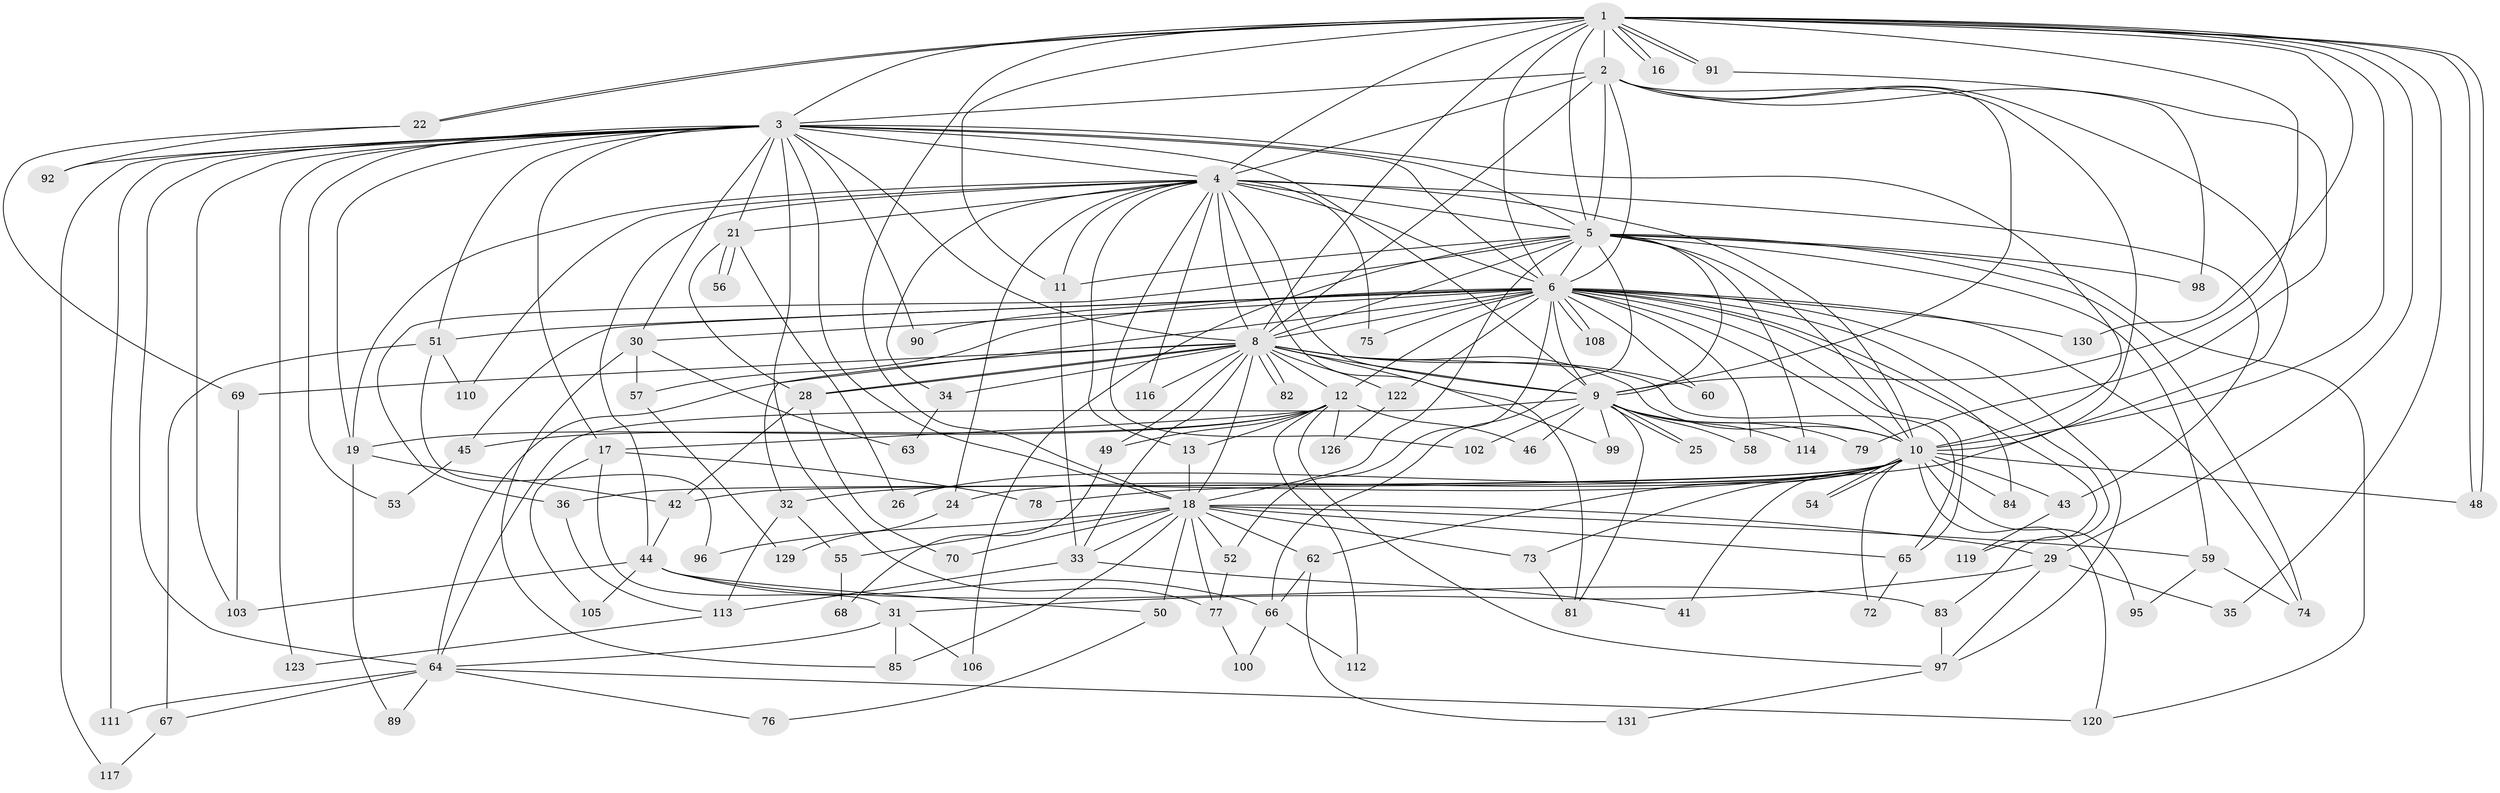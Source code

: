 // original degree distribution, {23: 0.015151515151515152, 12: 0.007575757575757576, 25: 0.007575757575757576, 18: 0.007575757575757576, 24: 0.007575757575757576, 17: 0.007575757575757576, 26: 0.015151515151515152, 20: 0.007575757575757576, 4: 0.07575757575757576, 11: 0.015151515151515152, 3: 0.2196969696969697, 2: 0.5075757575757576, 5: 0.07575757575757576, 6: 0.007575757575757576, 9: 0.015151515151515152, 7: 0.007575757575757576}
// Generated by graph-tools (version 1.1) at 2025/11/02/27/25 16:11:07]
// undirected, 101 vertices, 242 edges
graph export_dot {
graph [start="1"]
  node [color=gray90,style=filled];
  1 [super="+20"];
  2 [super="+124"];
  3 [super="+27"];
  4 [super="+38"];
  5 [super="+15"];
  6 [super="+7"];
  8 [super="+107"];
  9 [super="+61"];
  10 [super="+14"];
  11 [super="+37"];
  12 [super="+71"];
  13 [super="+93"];
  16;
  17 [super="+40"];
  18 [super="+23"];
  19 [super="+87"];
  21 [super="+39"];
  22;
  24;
  25;
  26;
  28 [super="+47"];
  29 [super="+115"];
  30;
  31 [super="+104"];
  32;
  33;
  34;
  35;
  36;
  41;
  42;
  43;
  44;
  45;
  46;
  48 [super="+109"];
  49;
  50;
  51;
  52;
  53;
  54;
  55;
  56;
  57;
  58;
  59;
  60;
  62;
  63;
  64 [super="+88"];
  65 [super="+118"];
  66 [super="+86"];
  67;
  68;
  69;
  70;
  72;
  73 [super="+101"];
  74 [super="+94"];
  75;
  76;
  77 [super="+80"];
  78;
  79;
  81;
  82;
  83;
  84;
  85 [super="+132"];
  89;
  90;
  91;
  92;
  95;
  96;
  97 [super="+128"];
  98;
  99;
  100;
  102;
  103 [super="+121"];
  105;
  106;
  108;
  110;
  111;
  112;
  113 [super="+127"];
  114;
  116;
  117;
  119;
  120 [super="+125"];
  122;
  123;
  126;
  129;
  130;
  131;
  1 -- 2;
  1 -- 3;
  1 -- 4 [weight=2];
  1 -- 5;
  1 -- 6 [weight=2];
  1 -- 8;
  1 -- 9;
  1 -- 10;
  1 -- 11;
  1 -- 16;
  1 -- 16;
  1 -- 18;
  1 -- 22;
  1 -- 22;
  1 -- 29;
  1 -- 35;
  1 -- 48;
  1 -- 48;
  1 -- 91;
  1 -- 91;
  1 -- 130;
  2 -- 3;
  2 -- 4;
  2 -- 5;
  2 -- 6 [weight=2];
  2 -- 8 [weight=2];
  2 -- 9;
  2 -- 10;
  2 -- 78;
  2 -- 79;
  3 -- 4;
  3 -- 5;
  3 -- 6 [weight=2];
  3 -- 8;
  3 -- 9;
  3 -- 10;
  3 -- 17;
  3 -- 19;
  3 -- 21;
  3 -- 30;
  3 -- 51;
  3 -- 53;
  3 -- 77;
  3 -- 90;
  3 -- 103;
  3 -- 111;
  3 -- 117;
  3 -- 123;
  3 -- 64;
  3 -- 18;
  3 -- 92;
  4 -- 5;
  4 -- 6 [weight=2];
  4 -- 8;
  4 -- 9;
  4 -- 10;
  4 -- 11;
  4 -- 13;
  4 -- 21;
  4 -- 24;
  4 -- 34;
  4 -- 43;
  4 -- 44;
  4 -- 75;
  4 -- 81;
  4 -- 102;
  4 -- 110;
  4 -- 116;
  4 -- 19;
  5 -- 6 [weight=2];
  5 -- 8;
  5 -- 9;
  5 -- 10;
  5 -- 18;
  5 -- 36;
  5 -- 59;
  5 -- 66;
  5 -- 74;
  5 -- 98;
  5 -- 106;
  5 -- 120;
  5 -- 114;
  5 -- 11;
  6 -- 8 [weight=2];
  6 -- 9 [weight=3];
  6 -- 10 [weight=3];
  6 -- 12;
  6 -- 30;
  6 -- 52;
  6 -- 57;
  6 -- 60;
  6 -- 65;
  6 -- 75;
  6 -- 84;
  6 -- 97;
  6 -- 108;
  6 -- 108;
  6 -- 119;
  6 -- 122;
  6 -- 130;
  6 -- 83;
  6 -- 90;
  6 -- 32;
  6 -- 45;
  6 -- 51;
  6 -- 58;
  6 -- 74;
  8 -- 9;
  8 -- 10;
  8 -- 12 [weight=2];
  8 -- 28;
  8 -- 28;
  8 -- 33;
  8 -- 34;
  8 -- 49;
  8 -- 60;
  8 -- 64;
  8 -- 69;
  8 -- 82;
  8 -- 82;
  8 -- 99;
  8 -- 116;
  8 -- 122;
  8 -- 18;
  8 -- 65;
  9 -- 10;
  9 -- 25;
  9 -- 25;
  9 -- 46;
  9 -- 58;
  9 -- 64;
  9 -- 79;
  9 -- 81;
  9 -- 99;
  9 -- 102;
  9 -- 114;
  10 -- 24;
  10 -- 26;
  10 -- 32;
  10 -- 36;
  10 -- 41;
  10 -- 42;
  10 -- 43;
  10 -- 54;
  10 -- 54;
  10 -- 62;
  10 -- 72;
  10 -- 73;
  10 -- 84;
  10 -- 95;
  10 -- 120;
  10 -- 48;
  11 -- 33;
  12 -- 13;
  12 -- 17;
  12 -- 19;
  12 -- 45;
  12 -- 46;
  12 -- 49;
  12 -- 112;
  12 -- 97;
  12 -- 126;
  13 -- 18;
  17 -- 31 [weight=2];
  17 -- 78;
  17 -- 105;
  18 -- 33;
  18 -- 50;
  18 -- 52;
  18 -- 62;
  18 -- 65;
  18 -- 70;
  18 -- 73;
  18 -- 96;
  18 -- 59;
  18 -- 77;
  18 -- 29;
  18 -- 85;
  18 -- 55;
  19 -- 42;
  19 -- 89;
  21 -- 26;
  21 -- 56;
  21 -- 56;
  21 -- 28;
  22 -- 69;
  22 -- 92;
  24 -- 129;
  28 -- 70;
  28 -- 42;
  29 -- 31;
  29 -- 35;
  29 -- 97;
  30 -- 57;
  30 -- 63;
  30 -- 85;
  31 -- 106;
  31 -- 64;
  31 -- 85;
  32 -- 55;
  32 -- 113;
  33 -- 41;
  33 -- 113;
  34 -- 63;
  36 -- 113;
  42 -- 44;
  43 -- 119;
  44 -- 50;
  44 -- 83;
  44 -- 103;
  44 -- 105;
  44 -- 66;
  45 -- 53;
  49 -- 68;
  50 -- 76;
  51 -- 67;
  51 -- 96;
  51 -- 110;
  52 -- 77;
  55 -- 68;
  57 -- 129;
  59 -- 74;
  59 -- 95;
  62 -- 66;
  62 -- 131;
  64 -- 67;
  64 -- 76;
  64 -- 89;
  64 -- 111;
  64 -- 120;
  65 -- 72;
  66 -- 100;
  66 -- 112;
  67 -- 117;
  69 -- 103;
  73 -- 81;
  77 -- 100;
  83 -- 97;
  91 -- 98;
  97 -- 131;
  113 -- 123;
  122 -- 126;
}
